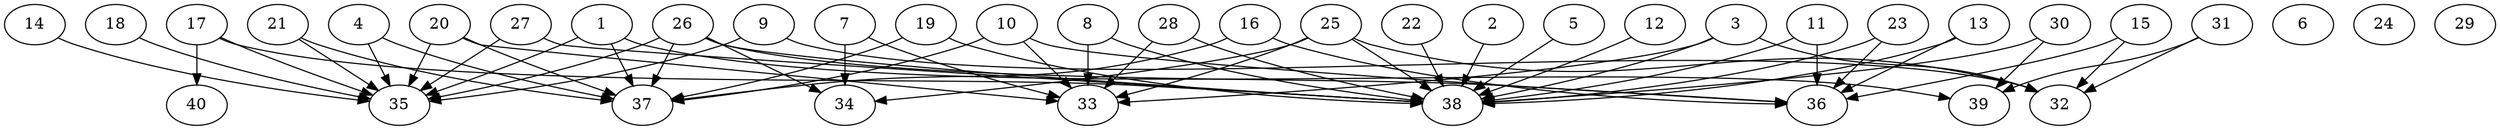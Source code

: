 // DAG automatically generated by daggen at Thu Oct  3 14:06:50 2019
// ./daggen --dot -n 40 --ccr 0.3 --fat 0.9 --regular 0.7 --density 0.5 --mindata 5242880 --maxdata 52428800 
digraph G {
  1 [size="62723413", alpha="0.12", expect_size="18817024"] 
  1 -> 35 [size ="18817024"]
  1 -> 37 [size ="18817024"]
  1 -> 39 [size ="18817024"]
  2 [size="118784000", alpha="0.05", expect_size="35635200"] 
  2 -> 38 [size ="35635200"]
  3 [size="67822933", alpha="0.06", expect_size="20346880"] 
  3 -> 32 [size ="20346880"]
  3 -> 33 [size ="20346880"]
  3 -> 38 [size ="20346880"]
  4 [size="133533013", alpha="0.12", expect_size="40059904"] 
  4 -> 35 [size ="40059904"]
  4 -> 37 [size ="40059904"]
  5 [size="35696640", alpha="0.09", expect_size="10708992"] 
  5 -> 38 [size ="10708992"]
  6 [size="33559893", alpha="0.15", expect_size="10067968"] 
  7 [size="47991467", alpha="0.03", expect_size="14397440"] 
  7 -> 33 [size ="14397440"]
  7 -> 34 [size ="14397440"]
  8 [size="93593600", alpha="0.18", expect_size="28078080"] 
  8 -> 33 [size ="28078080"]
  8 -> 38 [size ="28078080"]
  9 [size="49653760", alpha="0.17", expect_size="14896128"] 
  9 -> 32 [size ="14896128"]
  9 -> 35 [size ="14896128"]
  10 [size="137611947", alpha="0.12", expect_size="41283584"] 
  10 -> 33 [size ="41283584"]
  10 -> 36 [size ="41283584"]
  10 -> 37 [size ="41283584"]
  11 [size="95501653", alpha="0.00", expect_size="28650496"] 
  11 -> 36 [size ="28650496"]
  11 -> 38 [size ="28650496"]
  12 [size="28781227", alpha="0.15", expect_size="8634368"] 
  12 -> 38 [size ="8634368"]
  13 [size="70137173", alpha="0.19", expect_size="21041152"] 
  13 -> 36 [size ="21041152"]
  13 -> 38 [size ="21041152"]
  14 [size="114425173", alpha="0.08", expect_size="34327552"] 
  14 -> 35 [size ="34327552"]
  15 [size="53579093", alpha="0.09", expect_size="16073728"] 
  15 -> 32 [size ="16073728"]
  15 -> 36 [size ="16073728"]
  16 [size="126337707", alpha="0.10", expect_size="37901312"] 
  16 -> 36 [size ="37901312"]
  16 -> 37 [size ="37901312"]
  17 [size="83118080", alpha="0.08", expect_size="24935424"] 
  17 -> 35 [size ="24935424"]
  17 -> 38 [size ="24935424"]
  17 -> 40 [size ="24935424"]
  18 [size="106796373", alpha="0.02", expect_size="32038912"] 
  18 -> 35 [size ="32038912"]
  19 [size="92122453", alpha="0.00", expect_size="27636736"] 
  19 -> 37 [size ="27636736"]
  19 -> 38 [size ="27636736"]
  20 [size="68410027", alpha="0.04", expect_size="20523008"] 
  20 -> 33 [size ="20523008"]
  20 -> 35 [size ="20523008"]
  20 -> 37 [size ="20523008"]
  21 [size="166430720", alpha="0.14", expect_size="49929216"] 
  21 -> 35 [size ="49929216"]
  21 -> 37 [size ="49929216"]
  22 [size="167277227", alpha="0.16", expect_size="50183168"] 
  22 -> 38 [size ="50183168"]
  23 [size="125992960", alpha="0.05", expect_size="37797888"] 
  23 -> 36 [size ="37797888"]
  23 -> 38 [size ="37797888"]
  24 [size="120162987", alpha="0.09", expect_size="36048896"] 
  25 [size="26019840", alpha="0.15", expect_size="7805952"] 
  25 -> 32 [size ="7805952"]
  25 -> 33 [size ="7805952"]
  25 -> 34 [size ="7805952"]
  25 -> 38 [size ="7805952"]
  26 [size="96201387", alpha="0.03", expect_size="28860416"] 
  26 -> 34 [size ="28860416"]
  26 -> 35 [size ="28860416"]
  26 -> 36 [size ="28860416"]
  26 -> 37 [size ="28860416"]
  26 -> 38 [size ="28860416"]
  27 [size="18176000", alpha="0.15", expect_size="5452800"] 
  27 -> 35 [size ="5452800"]
  27 -> 38 [size ="5452800"]
  28 [size="81032533", alpha="0.16", expect_size="24309760"] 
  28 -> 33 [size ="24309760"]
  28 -> 38 [size ="24309760"]
  29 [size="100085760", alpha="0.02", expect_size="30025728"] 
  30 [size="102386347", alpha="0.03", expect_size="30715904"] 
  30 -> 38 [size ="30715904"]
  30 -> 39 [size ="30715904"]
  31 [size="134946133", alpha="0.14", expect_size="40483840"] 
  31 -> 32 [size ="40483840"]
  31 -> 39 [size ="40483840"]
  32 [size="85729280", alpha="0.06", expect_size="25718784"] 
  33 [size="56046933", alpha="0.05", expect_size="16814080"] 
  34 [size="96245760", alpha="0.16", expect_size="28873728"] 
  35 [size="165096107", alpha="0.12", expect_size="49528832"] 
  36 [size="123535360", alpha="0.02", expect_size="37060608"] 
  37 [size="144933547", alpha="0.20", expect_size="43480064"] 
  38 [size="102519467", alpha="0.09", expect_size="30755840"] 
  39 [size="72407040", alpha="0.08", expect_size="21722112"] 
  40 [size="86780587", alpha="0.14", expect_size="26034176"] 
}
